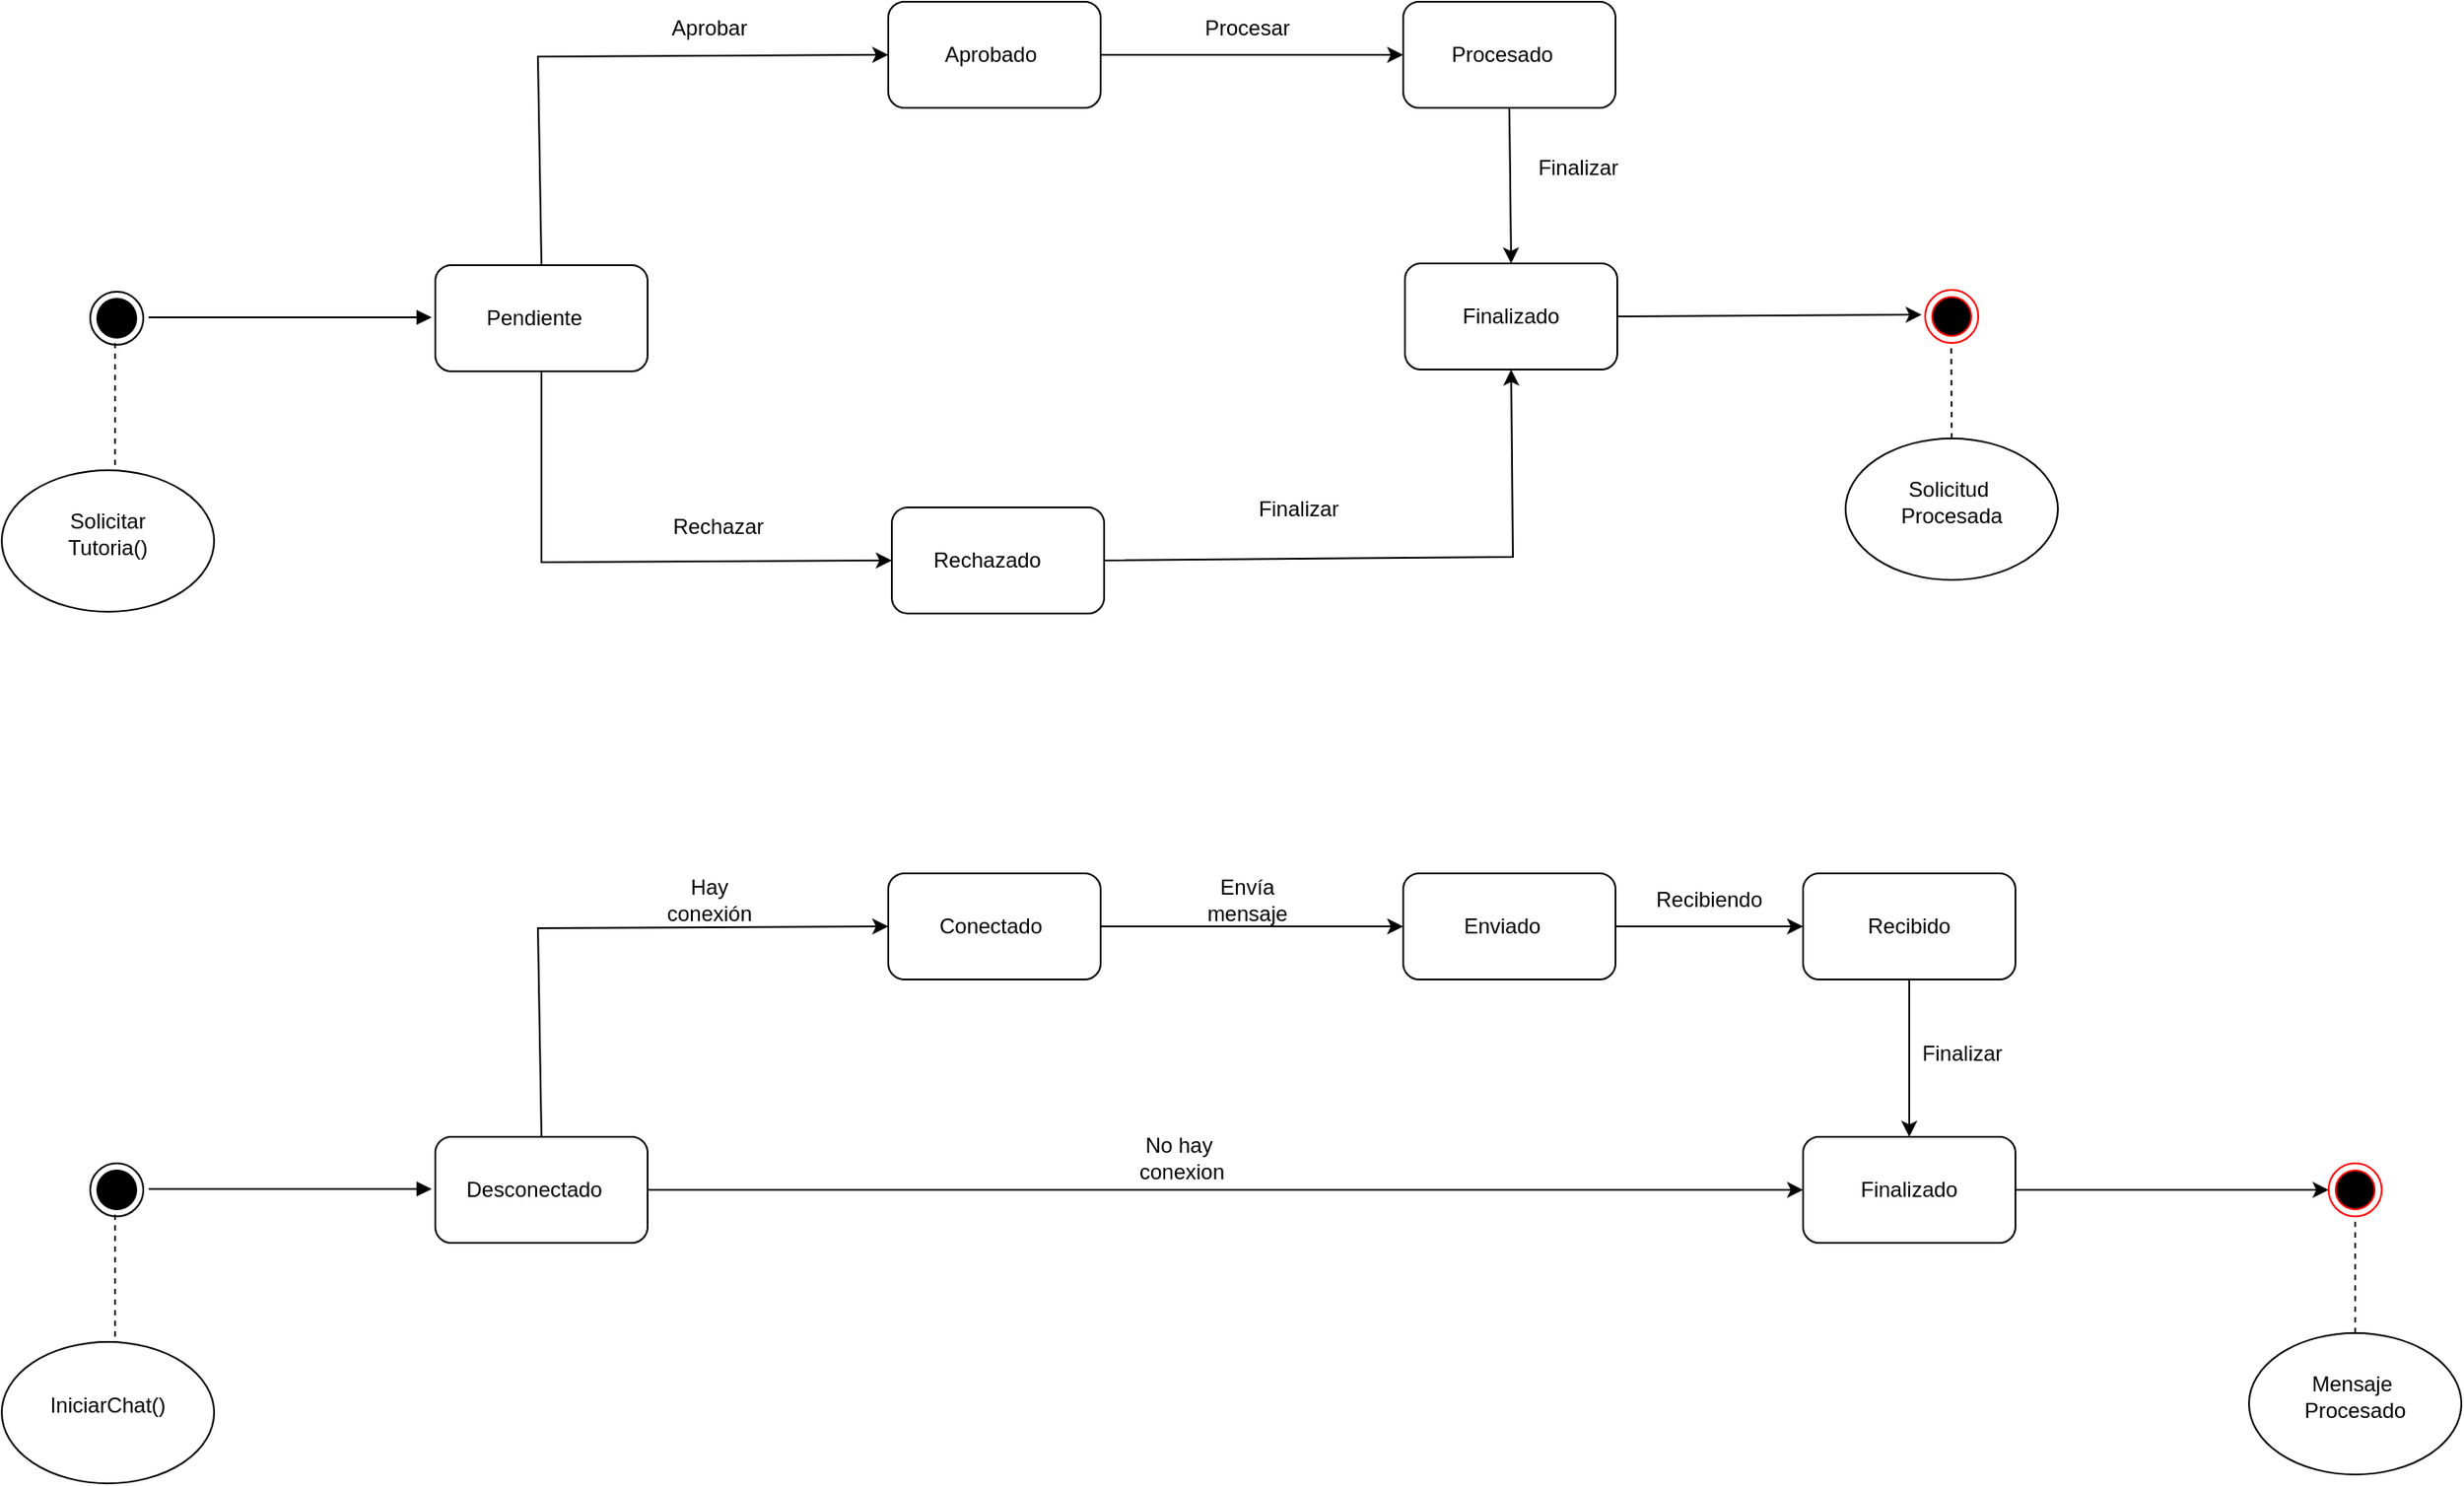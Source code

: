 <mxfile version="22.0.4" type="github">
  <diagram name="Page-1" id="eEXkZVuSIt10tBIXvI3O">
    <mxGraphModel dx="2100" dy="1148" grid="0" gridSize="10" guides="1" tooltips="1" connect="1" arrows="1" fold="1" page="0" pageScale="1" pageWidth="827" pageHeight="1169" math="0" shadow="0">
      <root>
        <mxCell id="0" />
        <mxCell id="1" parent="0" />
        <mxCell id="1XSUIqSgd9dczcnVVFZm-2" value="" style="rounded=1;whiteSpace=wrap;html=1;" parent="1" vertex="1">
          <mxGeometry x="560" y="288" width="120" height="60" as="geometry" />
        </mxCell>
        <mxCell id="1XSUIqSgd9dczcnVVFZm-3" value="" style="endArrow=none;dashed=1;html=1;rounded=0;" parent="1" edge="1">
          <mxGeometry width="50" height="50" relative="1" as="geometry">
            <mxPoint x="379" y="407" as="sourcePoint" />
            <mxPoint x="379" y="329" as="targetPoint" />
          </mxGeometry>
        </mxCell>
        <mxCell id="1XSUIqSgd9dczcnVVFZm-4" value="" style="ellipse;whiteSpace=wrap;html=1;" parent="1" vertex="1">
          <mxGeometry x="315" y="404" width="120" height="80" as="geometry" />
        </mxCell>
        <mxCell id="1XSUIqSgd9dczcnVVFZm-5" value="Solicitar&lt;br&gt;Tutoria()" style="text;html=1;strokeColor=none;fillColor=none;align=center;verticalAlign=middle;whiteSpace=wrap;rounded=0;" parent="1" vertex="1">
          <mxGeometry x="345" y="425" width="60" height="30" as="geometry" />
        </mxCell>
        <mxCell id="1XSUIqSgd9dczcnVVFZm-21" value="" style="ellipse;html=1;shape=endState;fillColor=#000000;strokeColor=#000000;" parent="1" vertex="1">
          <mxGeometry x="365" y="303" width="30" height="30" as="geometry" />
        </mxCell>
        <mxCell id="1XSUIqSgd9dczcnVVFZm-22" value="" style="endArrow=block;endFill=1;html=1;edgeStyle=orthogonalEdgeStyle;align=left;verticalAlign=top;rounded=0;" parent="1" edge="1">
          <mxGeometry x="-1" relative="1" as="geometry">
            <mxPoint x="398" y="317.5" as="sourcePoint" />
            <mxPoint x="558" y="317.5" as="targetPoint" />
          </mxGeometry>
        </mxCell>
        <mxCell id="1XSUIqSgd9dczcnVVFZm-25" value="Pendiente" style="text;html=1;strokeColor=none;fillColor=none;align=center;verticalAlign=middle;whiteSpace=wrap;rounded=0;" parent="1" vertex="1">
          <mxGeometry x="586" y="303" width="60" height="30" as="geometry" />
        </mxCell>
        <mxCell id="1XSUIqSgd9dczcnVVFZm-26" value="" style="rounded=1;whiteSpace=wrap;html=1;" parent="1" vertex="1">
          <mxGeometry x="816" y="139" width="120" height="60" as="geometry" />
        </mxCell>
        <mxCell id="1XSUIqSgd9dczcnVVFZm-27" value="" style="rounded=1;whiteSpace=wrap;html=1;" parent="1" vertex="1">
          <mxGeometry x="818" y="425" width="120" height="60" as="geometry" />
        </mxCell>
        <mxCell id="1XSUIqSgd9dczcnVVFZm-28" value="" style="endArrow=classic;html=1;rounded=0;exitX=0.5;exitY=0;exitDx=0;exitDy=0;entryX=0;entryY=0.5;entryDx=0;entryDy=0;" parent="1" source="1XSUIqSgd9dczcnVVFZm-2" target="1XSUIqSgd9dczcnVVFZm-26" edge="1">
          <mxGeometry width="50" height="50" relative="1" as="geometry">
            <mxPoint x="635" y="255" as="sourcePoint" />
            <mxPoint x="685" y="205" as="targetPoint" />
            <Array as="points">
              <mxPoint x="618" y="170" />
            </Array>
          </mxGeometry>
        </mxCell>
        <mxCell id="1XSUIqSgd9dczcnVVFZm-29" value="" style="endArrow=classic;html=1;rounded=0;exitX=0.5;exitY=1;exitDx=0;exitDy=0;entryX=0;entryY=0.5;entryDx=0;entryDy=0;" parent="1" source="1XSUIqSgd9dczcnVVFZm-2" target="1XSUIqSgd9dczcnVVFZm-27" edge="1">
          <mxGeometry width="50" height="50" relative="1" as="geometry">
            <mxPoint x="652" y="465" as="sourcePoint" />
            <mxPoint x="702" y="415" as="targetPoint" />
            <Array as="points">
              <mxPoint x="620" y="456" />
            </Array>
          </mxGeometry>
        </mxCell>
        <mxCell id="1XSUIqSgd9dczcnVVFZm-30" value="Aprobar" style="text;html=1;strokeColor=none;fillColor=none;align=center;verticalAlign=middle;whiteSpace=wrap;rounded=0;" parent="1" vertex="1">
          <mxGeometry x="685" y="139" width="60" height="30" as="geometry" />
        </mxCell>
        <mxCell id="1XSUIqSgd9dczcnVVFZm-31" value="Rechazar" style="text;html=1;strokeColor=none;fillColor=none;align=center;verticalAlign=middle;whiteSpace=wrap;rounded=0;" parent="1" vertex="1">
          <mxGeometry x="690" y="421" width="60" height="30" as="geometry" />
        </mxCell>
        <mxCell id="1XSUIqSgd9dczcnVVFZm-32" value="Aprobado" style="text;html=1;strokeColor=none;fillColor=none;align=center;verticalAlign=middle;whiteSpace=wrap;rounded=0;" parent="1" vertex="1">
          <mxGeometry x="844" y="154" width="60" height="30" as="geometry" />
        </mxCell>
        <mxCell id="1XSUIqSgd9dczcnVVFZm-33" value="Rechazado" style="text;html=1;strokeColor=none;fillColor=none;align=center;verticalAlign=middle;whiteSpace=wrap;rounded=0;" parent="1" vertex="1">
          <mxGeometry x="842" y="440" width="60" height="30" as="geometry" />
        </mxCell>
        <mxCell id="1XSUIqSgd9dczcnVVFZm-34" value="" style="rounded=1;whiteSpace=wrap;html=1;" parent="1" vertex="1">
          <mxGeometry x="1107" y="139" width="120" height="60" as="geometry" />
        </mxCell>
        <mxCell id="1XSUIqSgd9dczcnVVFZm-37" value="" style="endArrow=classic;html=1;rounded=0;exitX=1;exitY=0.5;exitDx=0;exitDy=0;entryX=0;entryY=0.5;entryDx=0;entryDy=0;" parent="1" source="1XSUIqSgd9dczcnVVFZm-26" target="1XSUIqSgd9dczcnVVFZm-34" edge="1">
          <mxGeometry width="50" height="50" relative="1" as="geometry">
            <mxPoint x="1048" y="334" as="sourcePoint" />
            <mxPoint x="1098" y="284" as="targetPoint" />
          </mxGeometry>
        </mxCell>
        <mxCell id="1XSUIqSgd9dczcnVVFZm-38" value="Procesado" style="text;html=1;strokeColor=none;fillColor=none;align=center;verticalAlign=middle;whiteSpace=wrap;rounded=0;" parent="1" vertex="1">
          <mxGeometry x="1133" y="154" width="60" height="30" as="geometry" />
        </mxCell>
        <mxCell id="1XSUIqSgd9dczcnVVFZm-39" value="" style="rounded=1;whiteSpace=wrap;html=1;" parent="1" vertex="1">
          <mxGeometry x="1108" y="287" width="120" height="60" as="geometry" />
        </mxCell>
        <mxCell id="1XSUIqSgd9dczcnVVFZm-41" value="" style="endArrow=classic;html=1;rounded=0;exitX=0.5;exitY=1;exitDx=0;exitDy=0;entryX=0.5;entryY=0;entryDx=0;entryDy=0;" parent="1" source="1XSUIqSgd9dczcnVVFZm-34" target="1XSUIqSgd9dczcnVVFZm-39" edge="1">
          <mxGeometry width="50" height="50" relative="1" as="geometry">
            <mxPoint x="1048" y="334" as="sourcePoint" />
            <mxPoint x="1098" y="284" as="targetPoint" />
          </mxGeometry>
        </mxCell>
        <mxCell id="1XSUIqSgd9dczcnVVFZm-42" value="Finalizado" style="text;html=1;strokeColor=none;fillColor=none;align=center;verticalAlign=middle;whiteSpace=wrap;rounded=0;" parent="1" vertex="1">
          <mxGeometry x="1138" y="302" width="60" height="30" as="geometry" />
        </mxCell>
        <mxCell id="1XSUIqSgd9dczcnVVFZm-43" value="Finalizar" style="text;html=1;strokeColor=none;fillColor=none;align=center;verticalAlign=middle;whiteSpace=wrap;rounded=0;" parent="1" vertex="1">
          <mxGeometry x="1176" y="218" width="60" height="30" as="geometry" />
        </mxCell>
        <mxCell id="1XSUIqSgd9dczcnVVFZm-44" value="Procesar" style="text;html=1;strokeColor=none;fillColor=none;align=center;verticalAlign=middle;whiteSpace=wrap;rounded=0;" parent="1" vertex="1">
          <mxGeometry x="989" y="139" width="60" height="30" as="geometry" />
        </mxCell>
        <mxCell id="1XSUIqSgd9dczcnVVFZm-45" value="" style="endArrow=classic;html=1;rounded=0;exitX=1;exitY=0.5;exitDx=0;exitDy=0;entryX=0.5;entryY=1;entryDx=0;entryDy=0;" parent="1" source="1XSUIqSgd9dczcnVVFZm-27" target="1XSUIqSgd9dczcnVVFZm-39" edge="1">
          <mxGeometry width="50" height="50" relative="1" as="geometry">
            <mxPoint x="1012" y="465" as="sourcePoint" />
            <mxPoint x="1062" y="415" as="targetPoint" />
            <Array as="points">
              <mxPoint x="1169" y="453" />
            </Array>
          </mxGeometry>
        </mxCell>
        <mxCell id="1XSUIqSgd9dczcnVVFZm-46" value="Finalizar" style="text;html=1;strokeColor=none;fillColor=none;align=center;verticalAlign=middle;whiteSpace=wrap;rounded=0;" parent="1" vertex="1">
          <mxGeometry x="1018" y="411" width="60" height="30" as="geometry" />
        </mxCell>
        <mxCell id="1XSUIqSgd9dczcnVVFZm-47" value="" style="endArrow=classic;html=1;rounded=0;exitX=1;exitY=0.5;exitDx=0;exitDy=0;" parent="1" source="1XSUIqSgd9dczcnVVFZm-39" edge="1">
          <mxGeometry width="50" height="50" relative="1" as="geometry">
            <mxPoint x="1277" y="332" as="sourcePoint" />
            <mxPoint x="1400" y="316" as="targetPoint" />
          </mxGeometry>
        </mxCell>
        <mxCell id="1XSUIqSgd9dczcnVVFZm-48" value="" style="ellipse;whiteSpace=wrap;html=1;" parent="1" vertex="1">
          <mxGeometry x="1357" y="386" width="120" height="80" as="geometry" />
        </mxCell>
        <mxCell id="1XSUIqSgd9dczcnVVFZm-49" value="" style="ellipse;html=1;shape=endState;fillColor=#000000;strokeColor=#ff0000;" parent="1" vertex="1">
          <mxGeometry x="1402" y="302" width="30" height="30" as="geometry" />
        </mxCell>
        <mxCell id="1XSUIqSgd9dczcnVVFZm-50" value="" style="endArrow=none;dashed=1;html=1;rounded=0;" parent="1" edge="1">
          <mxGeometry width="50" height="50" relative="1" as="geometry">
            <mxPoint x="1417" y="386" as="sourcePoint" />
            <mxPoint x="1416.71" y="332" as="targetPoint" />
          </mxGeometry>
        </mxCell>
        <mxCell id="1XSUIqSgd9dczcnVVFZm-51" value="Solicitud&amp;nbsp;&lt;br&gt;Procesada" style="text;html=1;strokeColor=none;fillColor=none;align=center;verticalAlign=middle;whiteSpace=wrap;rounded=0;" parent="1" vertex="1">
          <mxGeometry x="1387" y="407" width="60" height="30" as="geometry" />
        </mxCell>
        <mxCell id="1XSUIqSgd9dczcnVVFZm-85" style="edgeStyle=orthogonalEdgeStyle;rounded=0;orthogonalLoop=1;jettySize=auto;html=1;exitX=1;exitY=0.5;exitDx=0;exitDy=0;" parent="1" source="1XSUIqSgd9dczcnVVFZm-52" target="1XSUIqSgd9dczcnVVFZm-82" edge="1">
          <mxGeometry relative="1" as="geometry" />
        </mxCell>
        <mxCell id="1XSUIqSgd9dczcnVVFZm-52" value="" style="rounded=1;whiteSpace=wrap;html=1;" parent="1" vertex="1">
          <mxGeometry x="560" y="781" width="120" height="60" as="geometry" />
        </mxCell>
        <mxCell id="1XSUIqSgd9dczcnVVFZm-53" value="" style="endArrow=none;dashed=1;html=1;rounded=0;" parent="1" edge="1">
          <mxGeometry width="50" height="50" relative="1" as="geometry">
            <mxPoint x="379" y="900" as="sourcePoint" />
            <mxPoint x="379" y="822" as="targetPoint" />
          </mxGeometry>
        </mxCell>
        <mxCell id="1XSUIqSgd9dczcnVVFZm-54" value="" style="ellipse;whiteSpace=wrap;html=1;" parent="1" vertex="1">
          <mxGeometry x="315" y="897" width="120" height="80" as="geometry" />
        </mxCell>
        <mxCell id="1XSUIqSgd9dczcnVVFZm-55" value="IniciarChat()" style="text;html=1;strokeColor=none;fillColor=none;align=center;verticalAlign=middle;whiteSpace=wrap;rounded=0;" parent="1" vertex="1">
          <mxGeometry x="345" y="918" width="60" height="30" as="geometry" />
        </mxCell>
        <mxCell id="1XSUIqSgd9dczcnVVFZm-56" value="" style="ellipse;html=1;shape=endState;fillColor=#000000;strokeColor=#000000;" parent="1" vertex="1">
          <mxGeometry x="365" y="796" width="30" height="30" as="geometry" />
        </mxCell>
        <mxCell id="1XSUIqSgd9dczcnVVFZm-57" value="" style="endArrow=block;endFill=1;html=1;edgeStyle=orthogonalEdgeStyle;align=left;verticalAlign=top;rounded=0;" parent="1" edge="1">
          <mxGeometry x="-1" relative="1" as="geometry">
            <mxPoint x="398" y="810.5" as="sourcePoint" />
            <mxPoint x="558" y="810.5" as="targetPoint" />
          </mxGeometry>
        </mxCell>
        <mxCell id="1XSUIqSgd9dczcnVVFZm-58" value="Desconectado" style="text;html=1;strokeColor=none;fillColor=none;align=center;verticalAlign=middle;whiteSpace=wrap;rounded=0;" parent="1" vertex="1">
          <mxGeometry x="586" y="796" width="60" height="30" as="geometry" />
        </mxCell>
        <mxCell id="1XSUIqSgd9dczcnVVFZm-59" value="" style="rounded=1;whiteSpace=wrap;html=1;" parent="1" vertex="1">
          <mxGeometry x="816" y="632" width="120" height="60" as="geometry" />
        </mxCell>
        <mxCell id="1XSUIqSgd9dczcnVVFZm-61" value="" style="endArrow=classic;html=1;rounded=0;exitX=0.5;exitY=0;exitDx=0;exitDy=0;entryX=0;entryY=0.5;entryDx=0;entryDy=0;" parent="1" source="1XSUIqSgd9dczcnVVFZm-52" target="1XSUIqSgd9dczcnVVFZm-59" edge="1">
          <mxGeometry width="50" height="50" relative="1" as="geometry">
            <mxPoint x="635" y="748" as="sourcePoint" />
            <mxPoint x="685" y="698" as="targetPoint" />
            <Array as="points">
              <mxPoint x="618" y="663" />
            </Array>
          </mxGeometry>
        </mxCell>
        <mxCell id="1XSUIqSgd9dczcnVVFZm-63" value="Hay conexión" style="text;html=1;strokeColor=none;fillColor=none;align=center;verticalAlign=middle;whiteSpace=wrap;rounded=0;" parent="1" vertex="1">
          <mxGeometry x="685" y="632" width="60" height="30" as="geometry" />
        </mxCell>
        <mxCell id="1XSUIqSgd9dczcnVVFZm-64" value="No hay&amp;nbsp;&lt;br&gt;conexion" style="text;html=1;strokeColor=none;fillColor=none;align=center;verticalAlign=middle;whiteSpace=wrap;rounded=0;" parent="1" vertex="1">
          <mxGeometry x="952" y="778" width="60" height="30" as="geometry" />
        </mxCell>
        <mxCell id="1XSUIqSgd9dczcnVVFZm-65" value="Conectado" style="text;html=1;strokeColor=none;fillColor=none;align=center;verticalAlign=middle;whiteSpace=wrap;rounded=0;" parent="1" vertex="1">
          <mxGeometry x="844" y="647" width="60" height="30" as="geometry" />
        </mxCell>
        <mxCell id="1XSUIqSgd9dczcnVVFZm-67" value="" style="rounded=1;whiteSpace=wrap;html=1;" parent="1" vertex="1">
          <mxGeometry x="1107" y="632" width="120" height="60" as="geometry" />
        </mxCell>
        <mxCell id="1XSUIqSgd9dczcnVVFZm-68" value="" style="endArrow=classic;html=1;rounded=0;exitX=1;exitY=0.5;exitDx=0;exitDy=0;entryX=0;entryY=0.5;entryDx=0;entryDy=0;" parent="1" source="1XSUIqSgd9dczcnVVFZm-59" target="1XSUIqSgd9dczcnVVFZm-67" edge="1">
          <mxGeometry width="50" height="50" relative="1" as="geometry">
            <mxPoint x="1048" y="827" as="sourcePoint" />
            <mxPoint x="1098" y="777" as="targetPoint" />
          </mxGeometry>
        </mxCell>
        <mxCell id="1XSUIqSgd9dczcnVVFZm-69" value="Enviado" style="text;html=1;strokeColor=none;fillColor=none;align=center;verticalAlign=middle;whiteSpace=wrap;rounded=0;" parent="1" vertex="1">
          <mxGeometry x="1133" y="647" width="60" height="30" as="geometry" />
        </mxCell>
        <mxCell id="1XSUIqSgd9dczcnVVFZm-70" value="" style="rounded=1;whiteSpace=wrap;html=1;" parent="1" vertex="1">
          <mxGeometry x="1333" y="632" width="120" height="60" as="geometry" />
        </mxCell>
        <mxCell id="1XSUIqSgd9dczcnVVFZm-71" value="" style="endArrow=classic;html=1;rounded=0;exitX=1;exitY=0.5;exitDx=0;exitDy=0;entryX=0;entryY=0.5;entryDx=0;entryDy=0;" parent="1" source="1XSUIqSgd9dczcnVVFZm-67" target="1XSUIqSgd9dczcnVVFZm-70" edge="1">
          <mxGeometry width="50" height="50" relative="1" as="geometry">
            <mxPoint x="1048" y="827" as="sourcePoint" />
            <mxPoint x="1098" y="777" as="targetPoint" />
          </mxGeometry>
        </mxCell>
        <mxCell id="1XSUIqSgd9dczcnVVFZm-72" value="Recibido" style="text;html=1;strokeColor=none;fillColor=none;align=center;verticalAlign=middle;whiteSpace=wrap;rounded=0;" parent="1" vertex="1">
          <mxGeometry x="1363" y="647" width="60" height="30" as="geometry" />
        </mxCell>
        <mxCell id="1XSUIqSgd9dczcnVVFZm-73" value="Recibiendo" style="text;html=1;strokeColor=none;fillColor=none;align=center;verticalAlign=middle;whiteSpace=wrap;rounded=0;" parent="1" vertex="1">
          <mxGeometry x="1250" y="632" width="60" height="30" as="geometry" />
        </mxCell>
        <mxCell id="1XSUIqSgd9dczcnVVFZm-74" value="Envía mensaje" style="text;html=1;strokeColor=none;fillColor=none;align=center;verticalAlign=middle;whiteSpace=wrap;rounded=0;" parent="1" vertex="1">
          <mxGeometry x="989" y="632" width="60" height="30" as="geometry" />
        </mxCell>
        <mxCell id="1XSUIqSgd9dczcnVVFZm-76" value="Finalizar" style="text;html=1;strokeColor=none;fillColor=none;align=center;verticalAlign=middle;whiteSpace=wrap;rounded=0;" parent="1" vertex="1">
          <mxGeometry x="1393" y="719" width="60" height="30" as="geometry" />
        </mxCell>
        <mxCell id="1XSUIqSgd9dczcnVVFZm-77" value="" style="endArrow=classic;html=1;rounded=0;exitX=0.5;exitY=1;exitDx=0;exitDy=0;entryX=0.5;entryY=0;entryDx=0;entryDy=0;" parent="1" source="1XSUIqSgd9dczcnVVFZm-70" target="1XSUIqSgd9dczcnVVFZm-82" edge="1">
          <mxGeometry width="50" height="50" relative="1" as="geometry">
            <mxPoint x="1277" y="825" as="sourcePoint" />
            <mxPoint x="1393" y="771" as="targetPoint" />
          </mxGeometry>
        </mxCell>
        <mxCell id="1XSUIqSgd9dczcnVVFZm-90" style="edgeStyle=orthogonalEdgeStyle;rounded=0;orthogonalLoop=1;jettySize=auto;html=1;exitX=1;exitY=0.5;exitDx=0;exitDy=0;entryX=0;entryY=0.5;entryDx=0;entryDy=0;" parent="1" source="1XSUIqSgd9dczcnVVFZm-82" target="1XSUIqSgd9dczcnVVFZm-87" edge="1">
          <mxGeometry relative="1" as="geometry" />
        </mxCell>
        <mxCell id="1XSUIqSgd9dczcnVVFZm-82" value="" style="rounded=1;whiteSpace=wrap;html=1;" parent="1" vertex="1">
          <mxGeometry x="1333" y="781" width="120" height="60" as="geometry" />
        </mxCell>
        <mxCell id="1XSUIqSgd9dczcnVVFZm-83" value="Finalizado" style="text;html=1;strokeColor=none;fillColor=none;align=center;verticalAlign=middle;whiteSpace=wrap;rounded=0;" parent="1" vertex="1">
          <mxGeometry x="1363" y="796" width="60" height="30" as="geometry" />
        </mxCell>
        <mxCell id="1XSUIqSgd9dczcnVVFZm-86" value="" style="ellipse;whiteSpace=wrap;html=1;" parent="1" vertex="1">
          <mxGeometry x="1585" y="892" width="120" height="80" as="geometry" />
        </mxCell>
        <mxCell id="1XSUIqSgd9dczcnVVFZm-87" value="" style="ellipse;html=1;shape=endState;fillColor=#000000;strokeColor=#ff0000;" parent="1" vertex="1">
          <mxGeometry x="1630" y="796" width="30" height="30" as="geometry" />
        </mxCell>
        <mxCell id="1XSUIqSgd9dczcnVVFZm-88" value="" style="endArrow=none;dashed=1;html=1;rounded=0;entryX=0.5;entryY=1;entryDx=0;entryDy=0;" parent="1" target="1XSUIqSgd9dczcnVVFZm-87" edge="1">
          <mxGeometry width="50" height="50" relative="1" as="geometry">
            <mxPoint x="1645" y="892" as="sourcePoint" />
            <mxPoint x="1644.71" y="838" as="targetPoint" />
          </mxGeometry>
        </mxCell>
        <mxCell id="1XSUIqSgd9dczcnVVFZm-89" value="Mensaje&amp;nbsp;&lt;br&gt;Procesado" style="text;html=1;strokeColor=none;fillColor=none;align=center;verticalAlign=middle;whiteSpace=wrap;rounded=0;" parent="1" vertex="1">
          <mxGeometry x="1615" y="913" width="60" height="30" as="geometry" />
        </mxCell>
      </root>
    </mxGraphModel>
  </diagram>
</mxfile>
